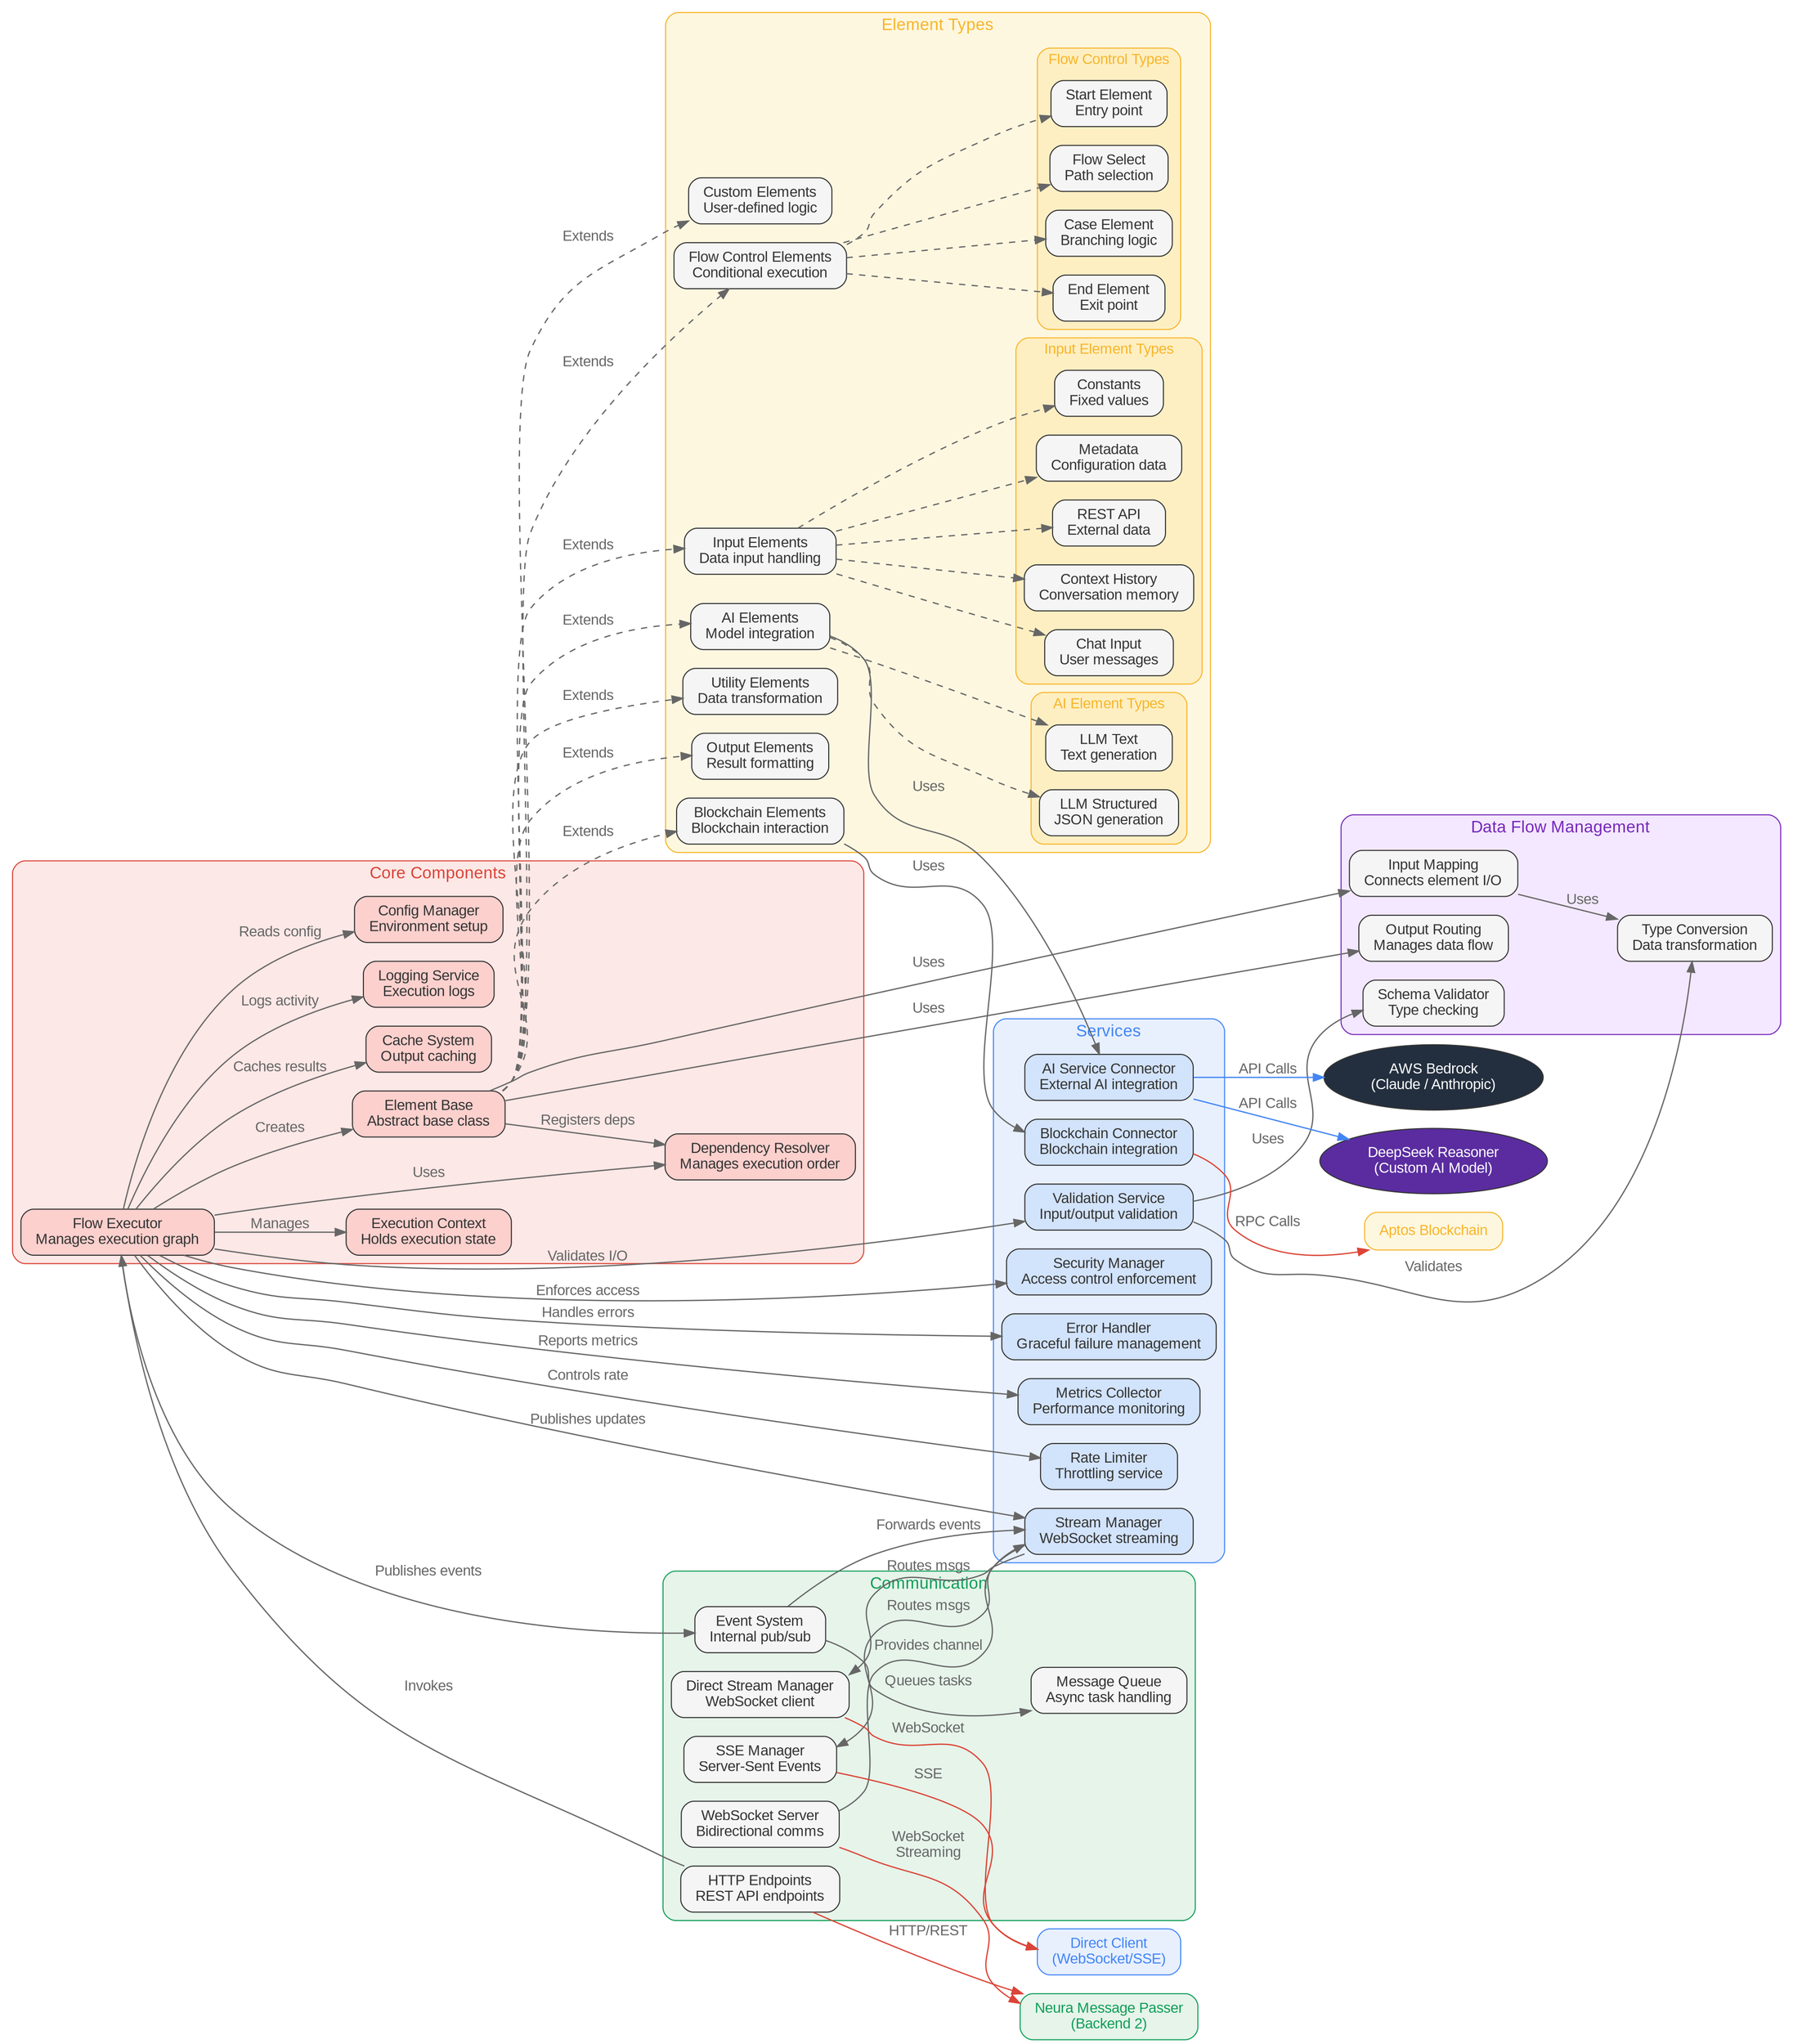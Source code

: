 digraph "Neura Execution Engine Architecture" {
    // Modern styling with white theme
    bgcolor="white";
    fontname="Arial";
    node [fontname="Arial", shape="box", style="rounded,filled", fillcolor="#f5f5f5", color="#333333", fontcolor="#333333", margin="0.2,0.1"];
    edge [fontname="Arial", color="#666666", fontcolor="#666666", penwidth=1.2];
    
    // Make it more vertical than horizontal
    rankdir="LR";
    
    // Core Components
    subgraph cluster_core {
        label="Core Components";
        style="rounded,filled";
        color="#DB4437";
        fillcolor="#FCE8E6";
        fontcolor="#DB4437";
        fontsize=16;
        
        FlowExecutor [label="Flow Executor\nManages execution graph", fillcolor="#FCD0CD"];
        ExecutionContext [label="Execution Context\nHolds execution state", fillcolor="#FCD0CD"];
        ElementBase [label="Element Base\nAbstract base class", fillcolor="#FCD0CD"];
        DependencyResolver [label="Dependency Resolver\nManages execution order", fillcolor="#FCD0CD"];
        CacheSystem [label="Cache System\nOutput caching", fillcolor="#FCD0CD"];
        LoggingService [label="Logging Service\nExecution logs", fillcolor="#FCD0CD"];
        ConfigManager [label="Config Manager\nEnvironment setup", fillcolor="#FCD0CD"];
    }
    
    // Element Types
    subgraph cluster_elements {
        label="Element Types";
        style="rounded,filled";
        color="#F7B529";
        fillcolor="#FEF7E0";
        fontcolor="#F7B529";
        fontsize=16;
        
        FlowControl [label="Flow Control Elements\nConditional execution"];
        InputElements [label="Input Elements\nData input handling"];
        AIElements [label="AI Elements\nModel integration"];
        UtilityElements [label="Utility Elements\nData transformation"];
        OutputElements [label="Output Elements\nResult formatting"];
        BlockchainElements [label="Blockchain Elements\nBlockchain interaction"];
        CustomElements [label="Custom Elements\nUser-defined logic"];
        
        // Element subcategories
        subgraph cluster_flowelement_types {
            label="Flow Control Types";
            style="rounded,filled";
            color="#F7B529";
            fillcolor="#FEEFC3";
            fontcolor="#F7B529";
            fontsize=14;
            
            StartElement [label="Start Element\nEntry point"];
            EndElement [label="End Element\nExit point"];
            CaseElement [label="Case Element\nBranching logic"];
            FlowSelectElement [label="Flow Select\nPath selection"];
        }
        
        subgraph cluster_inputelement_types {
            label="Input Element Types";
            style="rounded,filled";
            color="#F7B529";
            fillcolor="#FEEFC3";
            fontcolor="#F7B529";
            fontsize=14;
            
            ChatInputElement [label="Chat Input\nUser messages"];
            ContextHistoryElement [label="Context History\nConversation memory"];
            RestAPIElement [label="REST API\nExternal data"];
            MetadataElement [label="Metadata\nConfiguration data"];
            ConstantsElement [label="Constants\nFixed values"];
        }
        
        subgraph cluster_aielement_types {
            label="AI Element Types";
            style="rounded,filled";
            color="#F7B529";
            fillcolor="#FEEFC3";
            fontcolor="#F7B529";
            fontsize=14;
            
            LLMTextElement [label="LLM Text\nText generation"];
            LLMStructuredElement [label="LLM Structured\nJSON generation"];
        }
        
        // Element subtype connections
        FlowControl -> StartElement [style="dashed"];
        FlowControl -> EndElement [style="dashed"];
        FlowControl -> CaseElement [style="dashed"];
        FlowControl -> FlowSelectElement [style="dashed"];
        
        InputElements -> ChatInputElement [style="dashed"];
        InputElements -> ContextHistoryElement [style="dashed"];
        InputElements -> RestAPIElement [style="dashed"];
        InputElements -> MetadataElement [style="dashed"];
        InputElements -> ConstantsElement [style="dashed"];
        
        AIElements -> LLMTextElement [style="dashed"];
        AIElements -> LLMStructuredElement [style="dashed"];
    }
    
    // Services
    subgraph cluster_services {
        label="Services";
        style="rounded,filled";
        color="#4285F4";
        fillcolor="#E8F0FE";
        fontcolor="#4285F4";
        fontsize=16;
        
        StreamManager [label="Stream Manager\nWebSocket streaming", fillcolor="#D2E3FC"];
        ValidationService [label="Validation Service\nInput/output validation", fillcolor="#D2E3FC"];
        AIServiceConnector [label="AI Service Connector\nExternal AI integration", fillcolor="#D2E3FC"];
        BlockchainConnector [label="Blockchain Connector\nBlockchain integration", fillcolor="#D2E3FC"];
        SecurityManager [label="Security Manager\nAccess control enforcement", fillcolor="#D2E3FC"];
        ErrorHandler [label="Error Handler\nGraceful failure management", fillcolor="#D2E3FC"];
        MetricsCollector [label="Metrics Collector\nPerformance monitoring", fillcolor="#D2E3FC"];
        RateLimiter [label="Rate Limiter\nThrottling service", fillcolor="#D2E3FC"];
    }
    
    // Communication
    subgraph cluster_communication {
        label="Communication";
        style="rounded,filled";
        color="#0F9D58";
        fillcolor="#E6F4EA";
        fontcolor="#0F9D58";
        fontsize=16;
        
        HTTPEndpoints [label="HTTP Endpoints\nREST API endpoints"];
        WebSocketServer [label="WebSocket Server\nBidirectional comms"];
        EventSystem [label="Event System\nInternal pub/sub"];
        MessageQueue [label="Message Queue\nAsync task handling"];
        DirectStreamManager [label="Direct Stream Manager\nWebSocket client"];
        SSEManager [label="SSE Manager\nServer-Sent Events"];
    }
    
    // External components
    BedrockAI [label="AWS Bedrock\n(Claude / Anthropic)", shape="ellipse", style="filled", fillcolor="#232F3E", fontcolor="white"];
    DeepSeekAI [label="DeepSeek Reasoner\n(Custom AI Model)", shape="ellipse", style="filled", fillcolor="#5A2CA0", fontcolor="white"];
    MessagePasser [label="Neura Message Passer\n(Backend 2)", shape="box", style="rounded,filled", fillcolor="#E6F4EA", color="#0F9D58", fontcolor="#0F9D58"];
    AptosBlockchain [label="Aptos Blockchain", shape="box", style="rounded,filled", fillcolor="#FEF7E0", color="#F7B529", fontcolor="#F7B529"];
    DirectClient [label="Direct Client\n(WebSocket/SSE)", shape="box", style="rounded,filled", fillcolor="#E8F0FE", color="#4285F4", fontcolor="#4285F4"];
    
    // Core connections
    FlowExecutor -> ElementBase [label="Creates"];
    FlowExecutor -> ExecutionContext [label="Manages"];
    FlowExecutor -> DependencyResolver [label="Uses"];
    ElementBase -> DependencyResolver [label="Registers deps"];
    FlowExecutor -> CacheSystem [label="Caches results"];
    FlowExecutor -> LoggingService [label="Logs activity"];
    FlowExecutor -> ConfigManager [label="Reads config"];
    
    // Element base connections
    ElementBase -> FlowControl [label="Extends", style="dashed"];
    ElementBase -> InputElements [label="Extends", style="dashed"];
    ElementBase -> AIElements [label="Extends", style="dashed"];
    ElementBase -> UtilityElements [label="Extends", style="dashed"];
    ElementBase -> OutputElements [label="Extends", style="dashed"];
    ElementBase -> BlockchainElements [label="Extends", style="dashed"];
    ElementBase -> CustomElements [label="Extends", style="dashed"];
    
    // Service connections
    FlowExecutor -> StreamManager [label="Publishes updates"];
    FlowExecutor -> ValidationService [label="Validates I/O"];
    FlowExecutor -> ErrorHandler [label="Handles errors"];
    FlowExecutor -> MetricsCollector [label="Reports metrics"];
    FlowExecutor -> SecurityManager [label="Enforces access"];
    FlowExecutor -> RateLimiter [label="Controls rate"];
    
    AIElements -> AIServiceConnector [label="Uses"];
    BlockchainElements -> BlockchainConnector [label="Uses"];
    
    // Communication connections
    HTTPEndpoints -> FlowExecutor [label="Invokes"];
    WebSocketServer -> StreamManager [label="Provides channel"];
    StreamManager -> DirectStreamManager [label="Routes msgs"];
    StreamManager -> SSEManager [label="Routes msgs"];
    FlowExecutor -> EventSystem [label="Publishes events"];
    EventSystem -> StreamManager [label="Forwards events"];
    EventSystem -> MessageQueue [label="Queues tasks"];
    
    // External connections
    AIServiceConnector -> BedrockAI [label="API Calls", color="#4285F4"];
    AIServiceConnector -> DeepSeekAI [label="API Calls", color="#4285F4"];
    WebSocketServer -> MessagePasser [label="WebSocket\nStreaming", color="#DB4437", style="bold"];
    HTTPEndpoints -> MessagePasser [label="HTTP/REST", color="#DB4437"];
    BlockchainConnector -> AptosBlockchain [label="RPC Calls", color="#DB4437"];
    DirectStreamManager -> DirectClient [label="WebSocket", color="#DB4437", style="bold"];
    SSEManager -> DirectClient [label="SSE", color="#DB4437"];
    
    // Data flow management subsystem
    subgraph cluster_dataflow {
        label="Data Flow Management";
        style="rounded,filled";
        color="#7627BB";
        fillcolor="#F3E8FF";
        fontcolor="#7627BB";
        fontsize=16;
        
        InputMapping [label="Input Mapping\nConnects element I/O"];
        OutputRouting [label="Output Routing\nManages data flow"];
        TypeConversion [label="Type Conversion\nData transformation"];
        SchemaValidator [label="Schema Validator\nType checking"];
    }
    
    // Data flow connections
    ElementBase -> InputMapping [label="Uses"];
    ElementBase -> OutputRouting [label="Uses"];
    ValidationService -> SchemaValidator [label="Uses"];
    InputMapping -> TypeConversion [label="Uses"];
    ValidationService -> TypeConversion [label="Validates"];
}